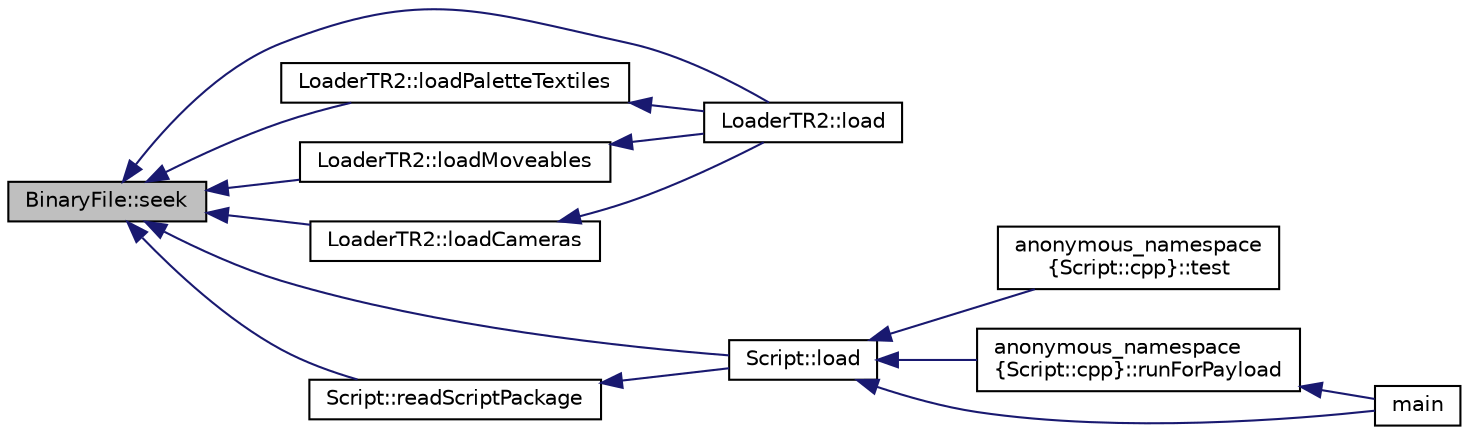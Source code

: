 digraph "BinaryFile::seek"
{
 // INTERACTIVE_SVG=YES
  edge [fontname="Helvetica",fontsize="10",labelfontname="Helvetica",labelfontsize="10"];
  node [fontname="Helvetica",fontsize="10",shape=record];
  rankdir="LR";
  Node1 [label="BinaryFile::seek",height=0.2,width=0.4,color="black", fillcolor="grey75", style="filled" fontcolor="black"];
  Node1 -> Node2 [dir="back",color="midnightblue",fontsize="10",style="solid",fontname="Helvetica"];
  Node2 [label="LoaderTR2::load",height=0.2,width=0.4,color="black", fillcolor="white", style="filled",URL="$class_loader_t_r2.html#a0dbb01ce982bb5a0e6645d119a3d1bed"];
  Node1 -> Node3 [dir="back",color="midnightblue",fontsize="10",style="solid",fontname="Helvetica"];
  Node3 [label="LoaderTR2::loadPaletteTextiles",height=0.2,width=0.4,color="black", fillcolor="white", style="filled",URL="$class_loader_t_r2.html#af27dc8cb523035363be1d5c96b317243"];
  Node3 -> Node2 [dir="back",color="midnightblue",fontsize="10",style="solid",fontname="Helvetica"];
  Node1 -> Node4 [dir="back",color="midnightblue",fontsize="10",style="solid",fontname="Helvetica"];
  Node4 [label="LoaderTR2::loadMoveables",height=0.2,width=0.4,color="black", fillcolor="white", style="filled",URL="$class_loader_t_r2.html#a13ea336f46dc635948eea322b4d32c1a"];
  Node4 -> Node2 [dir="back",color="midnightblue",fontsize="10",style="solid",fontname="Helvetica"];
  Node1 -> Node5 [dir="back",color="midnightblue",fontsize="10",style="solid",fontname="Helvetica"];
  Node5 [label="LoaderTR2::loadCameras",height=0.2,width=0.4,color="black", fillcolor="white", style="filled",URL="$class_loader_t_r2.html#ac1cdc8fb6187e1bb0db086fa330efdd9"];
  Node5 -> Node2 [dir="back",color="midnightblue",fontsize="10",style="solid",fontname="Helvetica"];
  Node1 -> Node6 [dir="back",color="midnightblue",fontsize="10",style="solid",fontname="Helvetica"];
  Node6 [label="Script::load",height=0.2,width=0.4,color="black", fillcolor="white", style="filled",URL="$class_script.html#a008d4a677b9ef330b14df63e2d0d0c7f"];
  Node6 -> Node7 [dir="back",color="midnightblue",fontsize="10",style="solid",fontname="Helvetica"];
  Node7 [label="anonymous_namespace\l\{Script::cpp\}::test",height=0.2,width=0.4,color="black", fillcolor="white", style="filled",URL="$namespaceanonymous__namespace_02_script_8cpp_03.html#a3252e9cc28e842ccaaa6833260bfe2ac"];
  Node6 -> Node8 [dir="back",color="midnightblue",fontsize="10",style="solid",fontname="Helvetica"];
  Node8 [label="anonymous_namespace\l\{Script::cpp\}::runForPayload",height=0.2,width=0.4,color="black", fillcolor="white", style="filled",URL="$namespaceanonymous__namespace_02_script_8cpp_03.html#a547161b03300d3d6f4872cdbee166187"];
  Node8 -> Node9 [dir="back",color="midnightblue",fontsize="10",style="solid",fontname="Helvetica"];
  Node9 [label="main",height=0.2,width=0.4,color="black", fillcolor="white", style="filled",URL="$test_2_script_8cpp.html#a0ddf1224851353fc92bfbff6f499fa97"];
  Node6 -> Node9 [dir="back",color="midnightblue",fontsize="10",style="solid",fontname="Helvetica"];
  Node1 -> Node10 [dir="back",color="midnightblue",fontsize="10",style="solid",fontname="Helvetica"];
  Node10 [label="Script::readScriptPackage",height=0.2,width=0.4,color="black", fillcolor="white", style="filled",URL="$class_script.html#ae20bac4c257f46831c88b3533f43039e"];
  Node10 -> Node6 [dir="back",color="midnightblue",fontsize="10",style="solid",fontname="Helvetica"];
}
